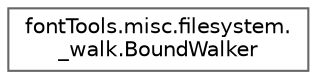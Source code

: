 digraph "Graphical Class Hierarchy"
{
 // LATEX_PDF_SIZE
  bgcolor="transparent";
  edge [fontname=Helvetica,fontsize=10,labelfontname=Helvetica,labelfontsize=10];
  node [fontname=Helvetica,fontsize=10,shape=box,height=0.2,width=0.4];
  rankdir="LR";
  Node0 [id="Node000000",label="fontTools.misc.filesystem.\l_walk.BoundWalker",height=0.2,width=0.4,color="grey40", fillcolor="white", style="filled",URL="$de/d51/classfontTools_1_1misc_1_1filesystem_1_1__walk_1_1BoundWalker.html",tooltip=" "];
}
